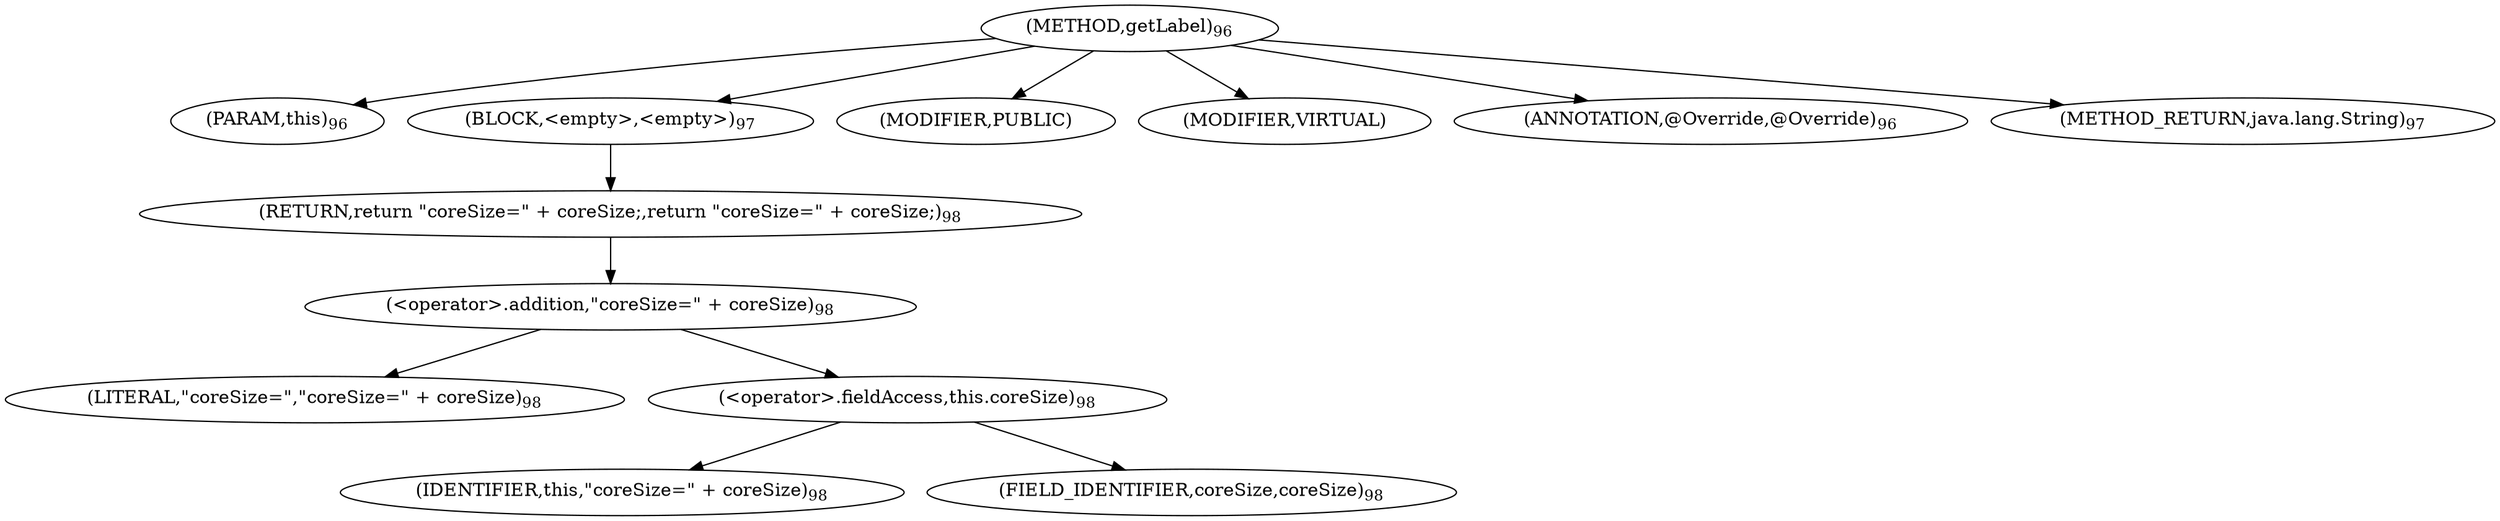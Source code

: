 digraph "getLabel" {  
"299" [label = <(METHOD,getLabel)<SUB>96</SUB>> ]
"300" [label = <(PARAM,this)<SUB>96</SUB>> ]
"301" [label = <(BLOCK,&lt;empty&gt;,&lt;empty&gt;)<SUB>97</SUB>> ]
"302" [label = <(RETURN,return &quot;coreSize=&quot; + coreSize;,return &quot;coreSize=&quot; + coreSize;)<SUB>98</SUB>> ]
"303" [label = <(&lt;operator&gt;.addition,&quot;coreSize=&quot; + coreSize)<SUB>98</SUB>> ]
"304" [label = <(LITERAL,&quot;coreSize=&quot;,&quot;coreSize=&quot; + coreSize)<SUB>98</SUB>> ]
"305" [label = <(&lt;operator&gt;.fieldAccess,this.coreSize)<SUB>98</SUB>> ]
"306" [label = <(IDENTIFIER,this,&quot;coreSize=&quot; + coreSize)<SUB>98</SUB>> ]
"307" [label = <(FIELD_IDENTIFIER,coreSize,coreSize)<SUB>98</SUB>> ]
"308" [label = <(MODIFIER,PUBLIC)> ]
"309" [label = <(MODIFIER,VIRTUAL)> ]
"310" [label = <(ANNOTATION,@Override,@Override)<SUB>96</SUB>> ]
"311" [label = <(METHOD_RETURN,java.lang.String)<SUB>97</SUB>> ]
  "299" -> "300" 
  "299" -> "301" 
  "299" -> "308" 
  "299" -> "309" 
  "299" -> "310" 
  "299" -> "311" 
  "301" -> "302" 
  "302" -> "303" 
  "303" -> "304" 
  "303" -> "305" 
  "305" -> "306" 
  "305" -> "307" 
}
